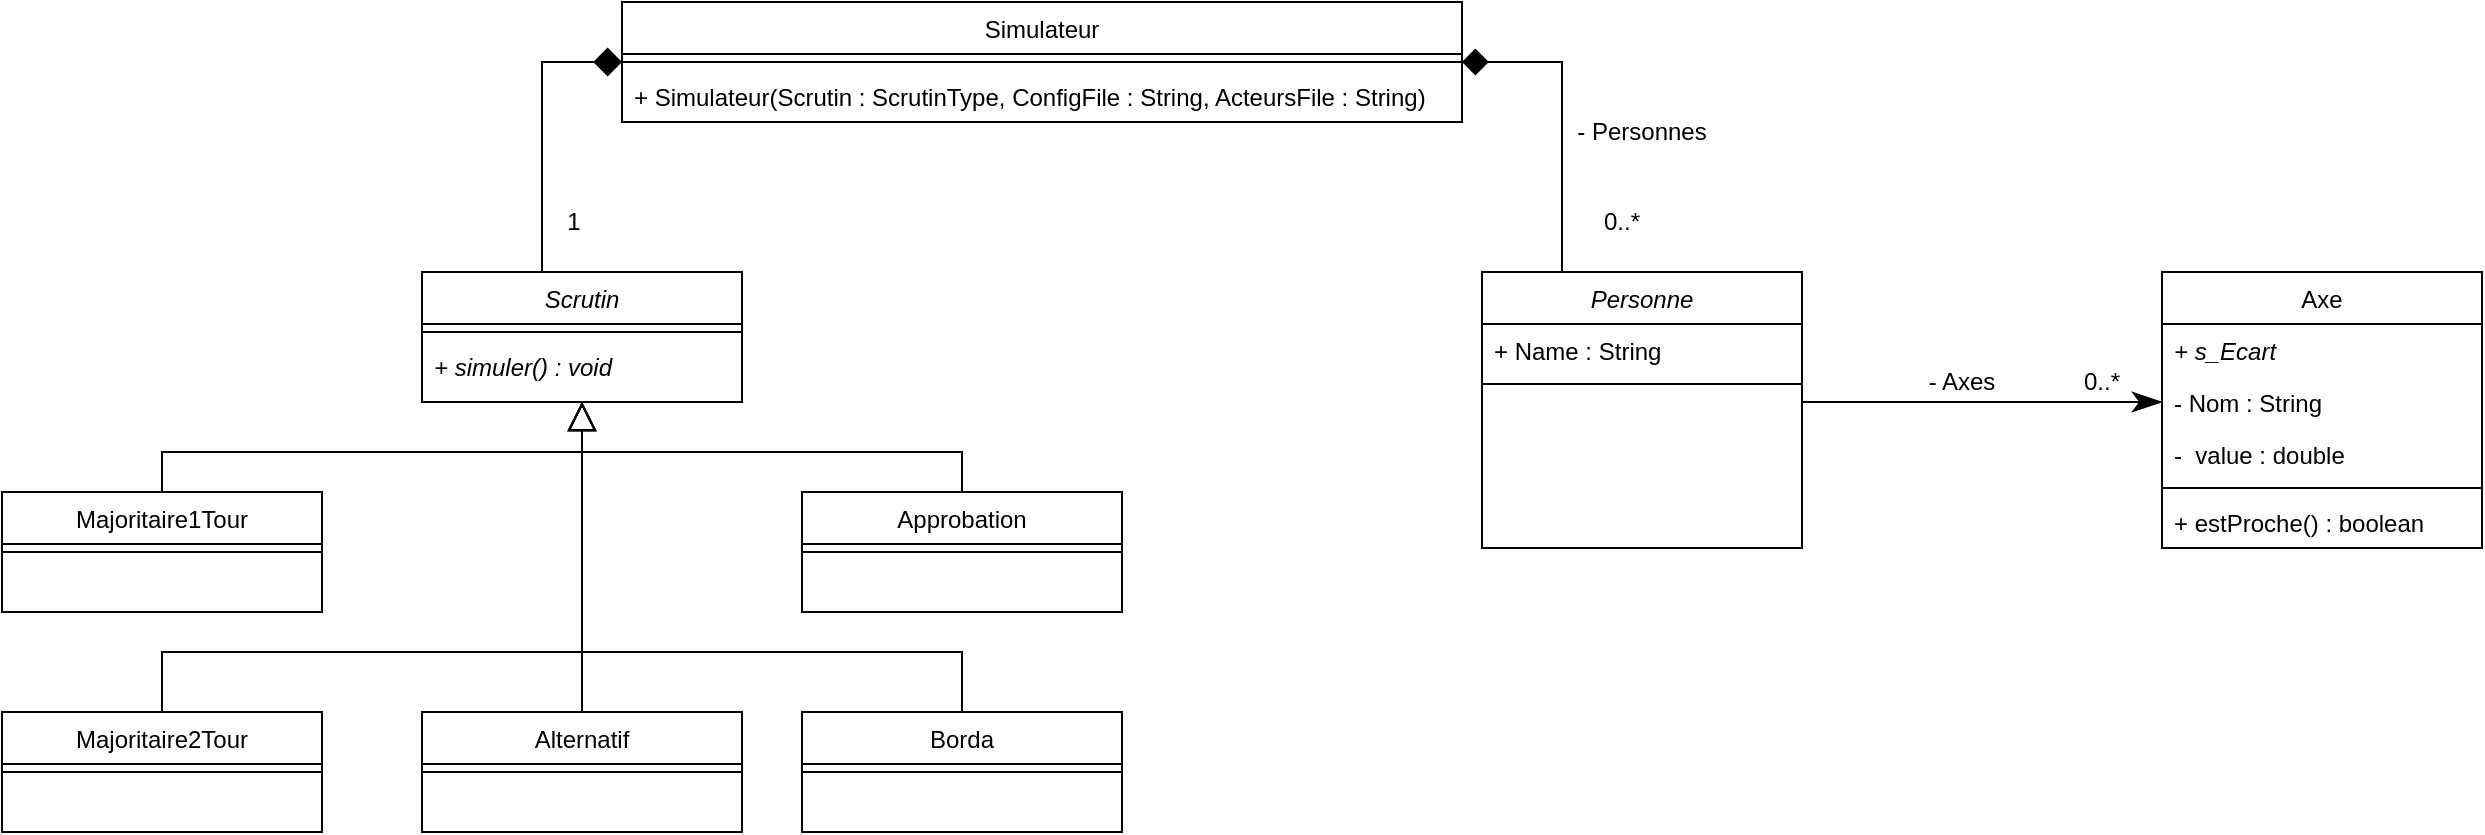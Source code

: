 <mxfile version="15.9.4" type="device"><diagram id="C5RBs43oDa-KdzZeNtuy" name="Page-1"><mxGraphModel dx="1221" dy="634" grid="1" gridSize="10" guides="1" tooltips="1" connect="1" arrows="1" fold="1" page="1" pageScale="1" pageWidth="827" pageHeight="1169" math="0" shadow="0"><root><mxCell id="WIyWlLk6GJQsqaUBKTNV-0"/><mxCell id="WIyWlLk6GJQsqaUBKTNV-1" parent="WIyWlLk6GJQsqaUBKTNV-0"/><mxCell id="2mdd3WLcxIbXDcWZyZY6-10" style="edgeStyle=orthogonalEdgeStyle;rounded=0;jumpSize=6;orthogonalLoop=1;jettySize=auto;html=1;exitX=1;exitY=0.25;exitDx=0;exitDy=0;entryX=0;entryY=0.5;entryDx=0;entryDy=0;endArrow=classicThin;endFill=1;endSize=12;targetPerimeterSpacing=0;strokeWidth=1;" parent="WIyWlLk6GJQsqaUBKTNV-1" source="zkfFHV4jXpPFQw0GAbJ--0" target="2mdd3WLcxIbXDcWZyZY6-4" edge="1"><mxGeometry relative="1" as="geometry"><Array as="points"><mxPoint x="950" y="230"/></Array></mxGeometry></mxCell><mxCell id="zkfFHV4jXpPFQw0GAbJ--0" value="Personne" style="swimlane;fontStyle=2;align=center;verticalAlign=top;childLayout=stackLayout;horizontal=1;startSize=26;horizontalStack=0;resizeParent=1;resizeLast=0;collapsible=1;marginBottom=0;rounded=0;shadow=0;strokeWidth=1;" parent="WIyWlLk6GJQsqaUBKTNV-1" vertex="1"><mxGeometry x="790" y="165" width="160" height="138" as="geometry"><mxRectangle x="230" y="140" width="160" height="26" as="alternateBounds"/></mxGeometry></mxCell><mxCell id="zkfFHV4jXpPFQw0GAbJ--1" value="+ Name : String" style="text;align=left;verticalAlign=top;spacingLeft=4;spacingRight=4;overflow=hidden;rotatable=0;points=[[0,0.5],[1,0.5]];portConstraint=eastwest;" parent="zkfFHV4jXpPFQw0GAbJ--0" vertex="1"><mxGeometry y="26" width="160" height="26" as="geometry"/></mxCell><mxCell id="zkfFHV4jXpPFQw0GAbJ--4" value="" style="line;html=1;strokeWidth=1;align=left;verticalAlign=middle;spacingTop=-1;spacingLeft=3;spacingRight=3;rotatable=0;labelPosition=right;points=[];portConstraint=eastwest;" parent="zkfFHV4jXpPFQw0GAbJ--0" vertex="1"><mxGeometry y="52" width="160" height="8" as="geometry"/></mxCell><mxCell id="2mdd3WLcxIbXDcWZyZY6-3" value="Axe" style="swimlane;fontStyle=0;align=center;verticalAlign=top;childLayout=stackLayout;horizontal=1;startSize=26;horizontalStack=0;resizeParent=1;resizeLast=0;collapsible=1;marginBottom=0;rounded=0;shadow=0;strokeWidth=1;" parent="WIyWlLk6GJQsqaUBKTNV-1" vertex="1"><mxGeometry x="1130" y="165" width="160" height="138" as="geometry"><mxRectangle x="230" y="140" width="160" height="26" as="alternateBounds"/></mxGeometry></mxCell><mxCell id="2mdd3WLcxIbXDcWZyZY6-7" value="+ s_Ecart" style="text;align=left;verticalAlign=top;spacingLeft=4;spacingRight=4;overflow=hidden;rotatable=0;points=[[0,0.5],[1,0.5]];portConstraint=eastwest;fontStyle=2" parent="2mdd3WLcxIbXDcWZyZY6-3" vertex="1"><mxGeometry y="26" width="160" height="26" as="geometry"/></mxCell><mxCell id="2mdd3WLcxIbXDcWZyZY6-4" value="- Nom : String" style="text;align=left;verticalAlign=top;spacingLeft=4;spacingRight=4;overflow=hidden;rotatable=0;points=[[0,0.5],[1,0.5]];portConstraint=eastwest;" parent="2mdd3WLcxIbXDcWZyZY6-3" vertex="1"><mxGeometry y="52" width="160" height="26" as="geometry"/></mxCell><mxCell id="2mdd3WLcxIbXDcWZyZY6-5" value="-  value : double" style="text;align=left;verticalAlign=top;spacingLeft=4;spacingRight=4;overflow=hidden;rotatable=0;points=[[0,0.5],[1,0.5]];portConstraint=eastwest;" parent="2mdd3WLcxIbXDcWZyZY6-3" vertex="1"><mxGeometry y="78" width="160" height="26" as="geometry"/></mxCell><mxCell id="2mdd3WLcxIbXDcWZyZY6-6" value="" style="line;html=1;strokeWidth=1;align=left;verticalAlign=middle;spacingTop=-1;spacingLeft=3;spacingRight=3;rotatable=0;labelPosition=right;points=[];portConstraint=eastwest;" parent="2mdd3WLcxIbXDcWZyZY6-3" vertex="1"><mxGeometry y="104" width="160" height="8" as="geometry"/></mxCell><mxCell id="2mdd3WLcxIbXDcWZyZY6-9" value="+ estProche() : boolean" style="text;align=left;verticalAlign=top;spacingLeft=4;spacingRight=4;overflow=hidden;rotatable=0;points=[[0,0.5],[1,0.5]];portConstraint=eastwest;" parent="2mdd3WLcxIbXDcWZyZY6-3" vertex="1"><mxGeometry y="112" width="160" height="26" as="geometry"/></mxCell><mxCell id="2mdd3WLcxIbXDcWZyZY6-11" value="0..*" style="text;html=1;strokeColor=none;fillColor=none;align=center;verticalAlign=middle;whiteSpace=wrap;rounded=0;" parent="WIyWlLk6GJQsqaUBKTNV-1" vertex="1"><mxGeometry x="1070" y="205" width="60" height="30" as="geometry"/></mxCell><mxCell id="2mdd3WLcxIbXDcWZyZY6-13" value="- Axes" style="text;html=1;strokeColor=none;fillColor=none;align=center;verticalAlign=middle;whiteSpace=wrap;rounded=0;" parent="WIyWlLk6GJQsqaUBKTNV-1" vertex="1"><mxGeometry x="1000" y="205" width="60" height="30" as="geometry"/></mxCell><mxCell id="2mdd3WLcxIbXDcWZyZY6-41" style="edgeStyle=orthogonalEdgeStyle;rounded=0;jumpSize=6;orthogonalLoop=1;jettySize=auto;html=1;exitX=0;exitY=0.5;exitDx=0;exitDy=0;entryX=0.5;entryY=0;entryDx=0;entryDy=0;endArrow=none;endFill=0;endSize=12;targetPerimeterSpacing=0;strokeWidth=1;startArrow=diamond;startFill=1;startSize=12;" parent="WIyWlLk6GJQsqaUBKTNV-1" source="2mdd3WLcxIbXDcWZyZY6-14" target="2mdd3WLcxIbXDcWZyZY6-17" edge="1"><mxGeometry relative="1" as="geometry"><Array as="points"><mxPoint x="320" y="60"/><mxPoint x="320" y="165"/></Array></mxGeometry></mxCell><mxCell id="2mdd3WLcxIbXDcWZyZY6-46" style="edgeStyle=orthogonalEdgeStyle;rounded=0;jumpSize=6;orthogonalLoop=1;jettySize=auto;html=1;exitX=1;exitY=0.5;exitDx=0;exitDy=0;entryX=0.25;entryY=0;entryDx=0;entryDy=0;endArrow=none;endFill=0;endSize=12;targetPerimeterSpacing=0;strokeWidth=1;startArrow=diamond;startFill=1;startSize=11;" parent="WIyWlLk6GJQsqaUBKTNV-1" source="2mdd3WLcxIbXDcWZyZY6-14" target="zkfFHV4jXpPFQw0GAbJ--0" edge="1"><mxGeometry relative="1" as="geometry"/></mxCell><mxCell id="2mdd3WLcxIbXDcWZyZY6-14" value="Simulateur" style="swimlane;fontStyle=0;align=center;verticalAlign=top;childLayout=stackLayout;horizontal=1;startSize=26;horizontalStack=0;resizeParent=1;resizeLast=0;collapsible=1;marginBottom=0;rounded=0;shadow=0;strokeWidth=1;" parent="WIyWlLk6GJQsqaUBKTNV-1" vertex="1"><mxGeometry x="360" y="30" width="420" height="60" as="geometry"><mxRectangle x="230" y="140" width="160" height="26" as="alternateBounds"/></mxGeometry></mxCell><mxCell id="2mdd3WLcxIbXDcWZyZY6-16" value="" style="line;html=1;strokeWidth=1;align=left;verticalAlign=middle;spacingTop=-1;spacingLeft=3;spacingRight=3;rotatable=0;labelPosition=right;points=[];portConstraint=eastwest;" parent="2mdd3WLcxIbXDcWZyZY6-14" vertex="1"><mxGeometry y="26" width="420" height="8" as="geometry"/></mxCell><mxCell id="2mdd3WLcxIbXDcWZyZY6-48" value="+ Simulateur(Scrutin : ScrutinType, ConfigFile : String, ActeursFile : String)" style="text;align=left;verticalAlign=top;spacingLeft=4;spacingRight=4;overflow=hidden;rotatable=0;points=[[0,0.5],[1,0.5]];portConstraint=eastwest;fontStyle=0" parent="2mdd3WLcxIbXDcWZyZY6-14" vertex="1"><mxGeometry y="34" width="420" height="26" as="geometry"/></mxCell><mxCell id="2mdd3WLcxIbXDcWZyZY6-17" value="Scrutin" style="swimlane;fontStyle=2;align=center;verticalAlign=top;childLayout=stackLayout;horizontal=1;startSize=26;horizontalStack=0;resizeParent=1;resizeLast=0;collapsible=1;marginBottom=0;rounded=0;shadow=0;strokeWidth=1;" parent="WIyWlLk6GJQsqaUBKTNV-1" vertex="1"><mxGeometry x="260" y="165" width="160" height="65" as="geometry"><mxRectangle x="230" y="140" width="160" height="26" as="alternateBounds"/></mxGeometry></mxCell><mxCell id="2mdd3WLcxIbXDcWZyZY6-18" value="" style="line;html=1;strokeWidth=1;align=left;verticalAlign=middle;spacingTop=-1;spacingLeft=3;spacingRight=3;rotatable=0;labelPosition=right;points=[];portConstraint=eastwest;" parent="2mdd3WLcxIbXDcWZyZY6-17" vertex="1"><mxGeometry y="26" width="160" height="8" as="geometry"/></mxCell><mxCell id="2mdd3WLcxIbXDcWZyZY6-19" value="+ simuler() : void" style="text;align=left;verticalAlign=top;spacingLeft=4;spacingRight=4;overflow=hidden;rotatable=0;points=[[0,0.5],[1,0.5]];portConstraint=eastwest;fontStyle=2" parent="2mdd3WLcxIbXDcWZyZY6-17" vertex="1"><mxGeometry y="34" width="160" height="26" as="geometry"/></mxCell><mxCell id="2mdd3WLcxIbXDcWZyZY6-32" style="edgeStyle=orthogonalEdgeStyle;rounded=0;jumpSize=6;orthogonalLoop=1;jettySize=auto;html=1;entryX=0.5;entryY=1;entryDx=0;entryDy=0;endArrow=block;endFill=0;endSize=12;targetPerimeterSpacing=0;strokeWidth=1;" parent="WIyWlLk6GJQsqaUBKTNV-1" source="2mdd3WLcxIbXDcWZyZY6-20" target="2mdd3WLcxIbXDcWZyZY6-17" edge="1"><mxGeometry relative="1" as="geometry"><Array as="points"><mxPoint x="130" y="255"/><mxPoint x="340" y="255"/></Array></mxGeometry></mxCell><mxCell id="2mdd3WLcxIbXDcWZyZY6-20" value="Majoritaire1Tour" style="swimlane;fontStyle=0;align=center;verticalAlign=top;childLayout=stackLayout;horizontal=1;startSize=26;horizontalStack=0;resizeParent=1;resizeLast=0;collapsible=1;marginBottom=0;rounded=0;shadow=0;strokeWidth=1;" parent="WIyWlLk6GJQsqaUBKTNV-1" vertex="1"><mxGeometry x="50" y="275" width="160" height="60" as="geometry"><mxRectangle x="230" y="140" width="160" height="26" as="alternateBounds"/></mxGeometry></mxCell><mxCell id="2mdd3WLcxIbXDcWZyZY6-21" value="" style="line;html=1;strokeWidth=1;align=left;verticalAlign=middle;spacingTop=-1;spacingLeft=3;spacingRight=3;rotatable=0;labelPosition=right;points=[];portConstraint=eastwest;" parent="2mdd3WLcxIbXDcWZyZY6-20" vertex="1"><mxGeometry y="26" width="160" height="8" as="geometry"/></mxCell><mxCell id="2mdd3WLcxIbXDcWZyZY6-39" style="edgeStyle=orthogonalEdgeStyle;rounded=0;jumpSize=6;orthogonalLoop=1;jettySize=auto;html=1;entryX=0.5;entryY=1;entryDx=0;entryDy=0;endArrow=block;endFill=0;endSize=12;targetPerimeterSpacing=0;strokeWidth=1;" parent="WIyWlLk6GJQsqaUBKTNV-1" source="2mdd3WLcxIbXDcWZyZY6-24" target="2mdd3WLcxIbXDcWZyZY6-17" edge="1"><mxGeometry relative="1" as="geometry"><Array as="points"><mxPoint x="130" y="355"/><mxPoint x="340" y="355"/></Array></mxGeometry></mxCell><mxCell id="2mdd3WLcxIbXDcWZyZY6-24" value="Majoritaire2Tour" style="swimlane;fontStyle=0;align=center;verticalAlign=top;childLayout=stackLayout;horizontal=1;startSize=26;horizontalStack=0;resizeParent=1;resizeLast=0;collapsible=1;marginBottom=0;rounded=0;shadow=0;strokeWidth=1;" parent="WIyWlLk6GJQsqaUBKTNV-1" vertex="1"><mxGeometry x="50" y="385" width="160" height="60" as="geometry"><mxRectangle x="230" y="140" width="160" height="26" as="alternateBounds"/></mxGeometry></mxCell><mxCell id="2mdd3WLcxIbXDcWZyZY6-25" value="" style="line;html=1;strokeWidth=1;align=left;verticalAlign=middle;spacingTop=-1;spacingLeft=3;spacingRight=3;rotatable=0;labelPosition=right;points=[];portConstraint=eastwest;" parent="2mdd3WLcxIbXDcWZyZY6-24" vertex="1"><mxGeometry y="26" width="160" height="8" as="geometry"/></mxCell><mxCell id="2mdd3WLcxIbXDcWZyZY6-33" style="edgeStyle=orthogonalEdgeStyle;rounded=0;jumpSize=6;orthogonalLoop=1;jettySize=auto;html=1;entryX=0.5;entryY=1;entryDx=0;entryDy=0;endArrow=block;endFill=0;endSize=12;targetPerimeterSpacing=0;strokeWidth=1;" parent="WIyWlLk6GJQsqaUBKTNV-1" source="2mdd3WLcxIbXDcWZyZY6-26" target="2mdd3WLcxIbXDcWZyZY6-17" edge="1"><mxGeometry relative="1" as="geometry"><Array as="points"><mxPoint x="530" y="255"/><mxPoint x="340" y="255"/></Array></mxGeometry></mxCell><mxCell id="2mdd3WLcxIbXDcWZyZY6-26" value="Approbation" style="swimlane;fontStyle=0;align=center;verticalAlign=top;childLayout=stackLayout;horizontal=1;startSize=26;horizontalStack=0;resizeParent=1;resizeLast=0;collapsible=1;marginBottom=0;rounded=0;shadow=0;strokeWidth=1;" parent="WIyWlLk6GJQsqaUBKTNV-1" vertex="1"><mxGeometry x="450" y="275" width="160" height="60" as="geometry"><mxRectangle x="230" y="140" width="160" height="26" as="alternateBounds"/></mxGeometry></mxCell><mxCell id="2mdd3WLcxIbXDcWZyZY6-27" value="" style="line;html=1;strokeWidth=1;align=left;verticalAlign=middle;spacingTop=-1;spacingLeft=3;spacingRight=3;rotatable=0;labelPosition=right;points=[];portConstraint=eastwest;" parent="2mdd3WLcxIbXDcWZyZY6-26" vertex="1"><mxGeometry y="26" width="160" height="8" as="geometry"/></mxCell><mxCell id="2mdd3WLcxIbXDcWZyZY6-28" value="Alternatif" style="swimlane;fontStyle=0;align=center;verticalAlign=top;childLayout=stackLayout;horizontal=1;startSize=26;horizontalStack=0;resizeParent=1;resizeLast=0;collapsible=1;marginBottom=0;rounded=0;shadow=0;strokeWidth=1;" parent="WIyWlLk6GJQsqaUBKTNV-1" vertex="1"><mxGeometry x="260" y="385" width="160" height="60" as="geometry"><mxRectangle x="230" y="140" width="160" height="26" as="alternateBounds"/></mxGeometry></mxCell><mxCell id="2mdd3WLcxIbXDcWZyZY6-29" value="" style="line;html=1;strokeWidth=1;align=left;verticalAlign=middle;spacingTop=-1;spacingLeft=3;spacingRight=3;rotatable=0;labelPosition=right;points=[];portConstraint=eastwest;" parent="2mdd3WLcxIbXDcWZyZY6-28" vertex="1"><mxGeometry y="26" width="160" height="8" as="geometry"/></mxCell><mxCell id="2mdd3WLcxIbXDcWZyZY6-40" style="edgeStyle=orthogonalEdgeStyle;rounded=0;jumpSize=6;orthogonalLoop=1;jettySize=auto;html=1;entryX=0.5;entryY=1;entryDx=0;entryDy=0;endArrow=block;endFill=0;endSize=12;targetPerimeterSpacing=0;strokeWidth=1;" parent="WIyWlLk6GJQsqaUBKTNV-1" source="2mdd3WLcxIbXDcWZyZY6-30" target="2mdd3WLcxIbXDcWZyZY6-17" edge="1"><mxGeometry relative="1" as="geometry"><Array as="points"><mxPoint x="530" y="355"/><mxPoint x="340" y="355"/></Array></mxGeometry></mxCell><mxCell id="2mdd3WLcxIbXDcWZyZY6-30" value="Borda" style="swimlane;fontStyle=0;align=center;verticalAlign=top;childLayout=stackLayout;horizontal=1;startSize=26;horizontalStack=0;resizeParent=1;resizeLast=0;collapsible=1;marginBottom=0;rounded=0;shadow=0;strokeWidth=1;" parent="WIyWlLk6GJQsqaUBKTNV-1" vertex="1"><mxGeometry x="450" y="385" width="160" height="60" as="geometry"><mxRectangle x="230" y="140" width="160" height="26" as="alternateBounds"/></mxGeometry></mxCell><mxCell id="2mdd3WLcxIbXDcWZyZY6-31" value="" style="line;html=1;strokeWidth=1;align=left;verticalAlign=middle;spacingTop=-1;spacingLeft=3;spacingRight=3;rotatable=0;labelPosition=right;points=[];portConstraint=eastwest;" parent="2mdd3WLcxIbXDcWZyZY6-30" vertex="1"><mxGeometry y="26" width="160" height="8" as="geometry"/></mxCell><mxCell id="2mdd3WLcxIbXDcWZyZY6-37" value="" style="endArrow=none;html=1;rounded=0;endSize=12;targetPerimeterSpacing=0;strokeWidth=1;jumpSize=6;exitX=0.5;exitY=0;exitDx=0;exitDy=0;" parent="WIyWlLk6GJQsqaUBKTNV-1" source="2mdd3WLcxIbXDcWZyZY6-28" edge="1"><mxGeometry width="50" height="50" relative="1" as="geometry"><mxPoint x="230" y="445" as="sourcePoint"/><mxPoint x="340" y="245" as="targetPoint"/></mxGeometry></mxCell><mxCell id="2mdd3WLcxIbXDcWZyZY6-42" value="1" style="text;html=1;strokeColor=none;fillColor=none;align=center;verticalAlign=middle;whiteSpace=wrap;rounded=0;" parent="WIyWlLk6GJQsqaUBKTNV-1" vertex="1"><mxGeometry x="306" y="125" width="60" height="30" as="geometry"/></mxCell><mxCell id="2mdd3WLcxIbXDcWZyZY6-45" value="0..*" style="text;html=1;strokeColor=none;fillColor=none;align=center;verticalAlign=middle;whiteSpace=wrap;rounded=0;" parent="WIyWlLk6GJQsqaUBKTNV-1" vertex="1"><mxGeometry x="830" y="125" width="60" height="30" as="geometry"/></mxCell><mxCell id="2mdd3WLcxIbXDcWZyZY6-47" value="- Personnes" style="text;html=1;strokeColor=none;fillColor=none;align=center;verticalAlign=middle;whiteSpace=wrap;rounded=0;" parent="WIyWlLk6GJQsqaUBKTNV-1" vertex="1"><mxGeometry x="820" y="80" width="100" height="30" as="geometry"/></mxCell></root></mxGraphModel></diagram></mxfile>